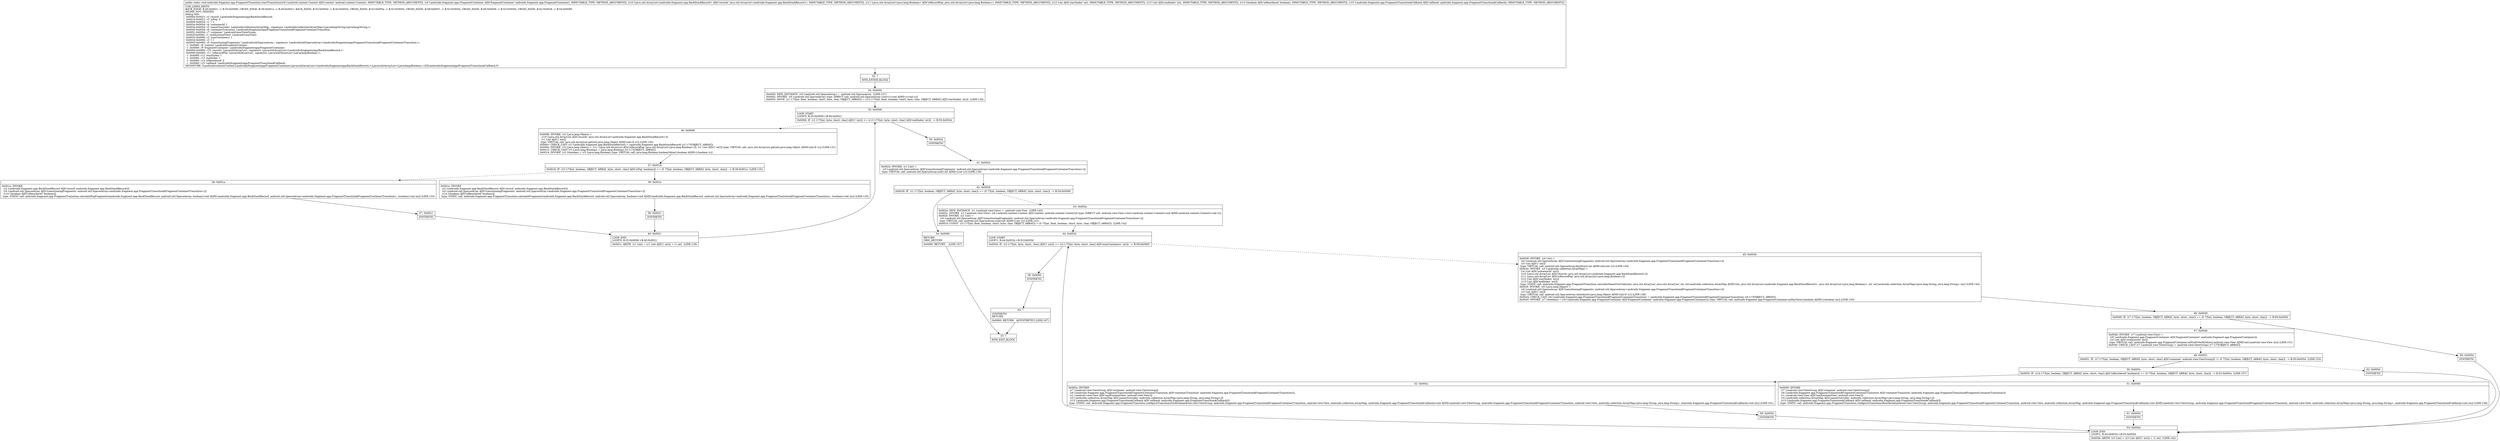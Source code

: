 digraph "CFG forandroidx.fragment.app.FragmentTransition.startTransitions(Landroid\/content\/Context;Landroidx\/fragment\/app\/FragmentContainer;Ljava\/util\/ArrayList;Ljava\/util\/ArrayList;IIZLandroidx\/fragment\/app\/FragmentTransition$Callback;)V" {
Node_32 [shape=record,label="{32\:\ ?|MTH_ENTER_BLOCK\l}"];
Node_34 [shape=record,label="{34\:\ 0x0000|0x0000: NEW_INSTANCE  (r0 I:android.util.SparseArray) =  android.util.SparseArray  (LINE:127)\l0x0002: INVOKE  (r0 I:android.util.SparseArray) type: DIRECT call: android.util.SparseArray.\<init\>():void A[MD:():void (c)]\l0x0005: MOVE  (r1 I:??[int, float, boolean, short, byte, char, OBJECT, ARRAY]) = (r12 I:??[int, float, boolean, short, byte, char, OBJECT, ARRAY] A[D('startIndex' int)])  (LINE:129)\l}"];
Node_35 [shape=record,label="{35\:\ 0x0006|LOOP_START\lLOOP:0: B:35:0x0006\-\>B:40:0x0021\l|0x0006: IF  (r1 I:??[int, byte, short, char] A[D('i' int)]) \>= (r13 I:??[int, byte, short, char] A[D('endIndex' int)])  \-\> B:55:0x0024 \l}"];
Node_36 [shape=record,label="{36\:\ 0x0008|0x0008: INVOKE  (r2 I:java.lang.Object) = \l  (r10 I:java.util.ArrayList A[D('records' java.util.ArrayList\<androidx.fragment.app.BackStackRecord\>)])\l  (r1 I:int A[D('i' int)])\l type: VIRTUAL call: java.util.ArrayList.get(int):java.lang.Object A[MD:(int):E (c)] (LINE:130)\l0x000c: CHECK_CAST (r2 I:androidx.fragment.app.BackStackRecord) = (androidx.fragment.app.BackStackRecord) (r2 I:??[OBJECT, ARRAY]) \l0x000e: INVOKE  (r3 I:java.lang.Object) = (r11 I:java.util.ArrayList A[D('isRecordPop' java.util.ArrayList\<java.lang.Boolean\>)]), (r1 I:int A[D('i' int)]) type: VIRTUAL call: java.util.ArrayList.get(int):java.lang.Object A[MD:(int):E (c)] (LINE:131)\l0x0012: CHECK_CAST (r3 I:java.lang.Boolean) = (java.lang.Boolean) (r3 I:??[OBJECT, ARRAY]) \l0x0014: INVOKE  (r3 I:boolean) = (r3 I:java.lang.Boolean) type: VIRTUAL call: java.lang.Boolean.booleanValue():boolean A[MD:():boolean (c)]\l}"];
Node_37 [shape=record,label="{37\:\ 0x0018|0x0018: IF  (r3 I:??[int, boolean, OBJECT, ARRAY, byte, short, char] A[D('isPop' boolean)]) == (0 ??[int, boolean, OBJECT, ARRAY, byte, short, char])  \-\> B:39:0x001e  (LINE:132)\l}"];
Node_38 [shape=record,label="{38\:\ 0x001a|0x001a: INVOKE  \l  (r2 I:androidx.fragment.app.BackStackRecord A[D('record' androidx.fragment.app.BackStackRecord)])\l  (r0 I:android.util.SparseArray A[D('transitioningFragments' android.util.SparseArray\<androidx.fragment.app.FragmentTransition$FragmentContainerTransition\>)])\l  (r14 I:boolean A[D('isReordered' boolean)])\l type: STATIC call: androidx.fragment.app.FragmentTransition.calculatePopFragments(androidx.fragment.app.BackStackRecord, android.util.SparseArray, boolean):void A[MD:(androidx.fragment.app.BackStackRecord, android.util.SparseArray\<androidx.fragment.app.FragmentTransition$FragmentContainerTransition\>, boolean):void (m)] (LINE:133)\l}"];
Node_57 [shape=record,label="{57\:\ 0x0021|SYNTHETIC\l}"];
Node_40 [shape=record,label="{40\:\ 0x0021|LOOP_END\lLOOP:0: B:35:0x0006\-\>B:40:0x0021\l|0x0021: ARITH  (r1 I:int) = (r1 I:int A[D('i' int)]) + (1 int)  (LINE:129)\l}"];
Node_39 [shape=record,label="{39\:\ 0x001e|0x001e: INVOKE  \l  (r2 I:androidx.fragment.app.BackStackRecord A[D('record' androidx.fragment.app.BackStackRecord)])\l  (r0 I:android.util.SparseArray A[D('transitioningFragments' android.util.SparseArray\<androidx.fragment.app.FragmentTransition$FragmentContainerTransition\>)])\l  (r14 I:boolean A[D('isReordered' boolean)])\l type: STATIC call: androidx.fragment.app.FragmentTransition.calculateFragments(androidx.fragment.app.BackStackRecord, android.util.SparseArray, boolean):void A[MD:(androidx.fragment.app.BackStackRecord, android.util.SparseArray\<androidx.fragment.app.FragmentTransition$FragmentContainerTransition\>, boolean):void (m)] (LINE:135)\l}"];
Node_56 [shape=record,label="{56\:\ 0x0021|SYNTHETIC\l}"];
Node_55 [shape=record,label="{55\:\ 0x0024|SYNTHETIC\l}"];
Node_41 [shape=record,label="{41\:\ 0x0024|0x0024: INVOKE  (r1 I:int) = \l  (r0 I:android.util.SparseArray A[D('transitioningFragments' android.util.SparseArray\<androidx.fragment.app.FragmentTransition$FragmentContainerTransition\>)])\l type: VIRTUAL call: android.util.SparseArray.size():int A[MD:():int (c)] (LINE:139)\l}"];
Node_42 [shape=record,label="{42\:\ 0x0028|0x0028: IF  (r1 I:??[int, boolean, OBJECT, ARRAY, byte, short, char]) == (0 ??[int, boolean, OBJECT, ARRAY, byte, short, char])  \-\> B:54:0x0060 \l}"];
Node_43 [shape=record,label="{43\:\ 0x002a|0x002a: NEW_INSTANCE  (r1 I:android.view.View) =  android.view.View  (LINE:140)\l0x002c: INVOKE  (r1 I:android.view.View), (r8 I:android.content.Context A[D('context' android.content.Context)]) type: DIRECT call: android.view.View.\<init\>(android.content.Context):void A[MD:(android.content.Context):void (c)]\l0x002f: INVOKE  (r2 I:int) = \l  (r0 I:android.util.SparseArray A[D('transitioningFragments' android.util.SparseArray\<androidx.fragment.app.FragmentTransition$FragmentContainerTransition\>)])\l type: VIRTUAL call: android.util.SparseArray.size():int A[MD:():int (c)] (LINE:141)\l0x0033: CONST  (r3 I:??[int, float, boolean, short, byte, char, OBJECT, ARRAY]) = (0 ??[int, float, boolean, short, byte, char, OBJECT, ARRAY])  (LINE:142)\l}"];
Node_44 [shape=record,label="{44\:\ 0x0034|LOOP_START\lLOOP:1: B:44:0x0034\-\>B:53:0x005d\l|0x0034: IF  (r3 I:??[int, byte, short, char] A[D('i' int)]) \>= (r2 I:??[int, byte, short, char] A[D('numContainers' int)])  \-\> B:58:0x0060 \l}"];
Node_45 [shape=record,label="{45\:\ 0x0036|0x0036: INVOKE  (r4 I:int) = \l  (r0 I:android.util.SparseArray A[D('transitioningFragments' android.util.SparseArray\<androidx.fragment.app.FragmentTransition$FragmentContainerTransition\>)])\l  (r3 I:int A[D('i' int)])\l type: VIRTUAL call: android.util.SparseArray.keyAt(int):int A[MD:(int):int (c)] (LINE:143)\l0x003a: INVOKE  (r5 I:androidx.collection.ArrayMap) = \l  (r4 I:int A[D('containerId' int)])\l  (r10 I:java.util.ArrayList A[D('records' java.util.ArrayList\<androidx.fragment.app.BackStackRecord\>)])\l  (r11 I:java.util.ArrayList A[D('isRecordPop' java.util.ArrayList\<java.lang.Boolean\>)])\l  (r12 I:int A[D('startIndex' int)])\l  (r13 I:int A[D('endIndex' int)])\l type: STATIC call: androidx.fragment.app.FragmentTransition.calculateNameOverrides(int, java.util.ArrayList, java.util.ArrayList, int, int):androidx.collection.ArrayMap A[MD:(int, java.util.ArrayList\<androidx.fragment.app.BackStackRecord\>, java.util.ArrayList\<java.lang.Boolean\>, int, int):androidx.collection.ArrayMap\<java.lang.String, java.lang.String\> (m)] (LINE:144)\l0x003f: INVOKE  (r6 I:java.lang.Object) = \l  (r0 I:android.util.SparseArray A[D('transitioningFragments' android.util.SparseArray\<androidx.fragment.app.FragmentTransition$FragmentContainerTransition\>)])\l  (r3 I:int A[D('i' int)])\l type: VIRTUAL call: android.util.SparseArray.valueAt(int):java.lang.Object A[MD:(int):E (c)] (LINE:148)\l0x0043: CHECK_CAST (r6 I:androidx.fragment.app.FragmentTransition$FragmentContainerTransition) = (androidx.fragment.app.FragmentTransition$FragmentContainerTransition) (r6 I:??[OBJECT, ARRAY]) \l0x0045: INVOKE  (r7 I:boolean) = (r9 I:androidx.fragment.app.FragmentContainer A[D('fragmentContainer' androidx.fragment.app.FragmentContainer)]) type: VIRTUAL call: androidx.fragment.app.FragmentContainer.onHasView():boolean A[MD:():boolean (m)] (LINE:150)\l}"];
Node_46 [shape=record,label="{46\:\ 0x0049|0x0049: IF  (r7 I:??[int, boolean, OBJECT, ARRAY, byte, short, char]) == (0 ??[int, boolean, OBJECT, ARRAY, byte, short, char])  \-\> B:60:0x005d \l}"];
Node_47 [shape=record,label="{47\:\ 0x004b|0x004b: INVOKE  (r7 I:android.view.View) = \l  (r9 I:androidx.fragment.app.FragmentContainer A[D('fragmentContainer' androidx.fragment.app.FragmentContainer)])\l  (r4 I:int A[D('containerId' int)])\l type: VIRTUAL call: androidx.fragment.app.FragmentContainer.onFindViewById(int):android.view.View A[MD:(int):android.view.View (m)] (LINE:151)\l0x004f: CHECK_CAST (r7 I:android.view.ViewGroup) = (android.view.ViewGroup) (r7 I:??[OBJECT, ARRAY]) \l}"];
Node_48 [shape=record,label="{48\:\ 0x0051|0x0051: IF  (r7 I:??[int, boolean, OBJECT, ARRAY, byte, short, char] A[D('container' android.view.ViewGroup)]) != (0 ??[int, boolean, OBJECT, ARRAY, byte, short, char])  \-\> B:50:0x0054  (LINE:153)\l}"];
Node_50 [shape=record,label="{50\:\ 0x0054|0x0054: IF  (r14 I:??[int, boolean, OBJECT, ARRAY, byte, short, char] A[D('isReordered' boolean)]) == (0 ??[int, boolean, OBJECT, ARRAY, byte, short, char])  \-\> B:52:0x005a  (LINE:157)\l}"];
Node_51 [shape=record,label="{51\:\ 0x0056|0x0056: INVOKE  \l  (r7 I:android.view.ViewGroup A[D('container' android.view.ViewGroup)])\l  (r6 I:androidx.fragment.app.FragmentTransition$FragmentContainerTransition A[D('containerTransition' androidx.fragment.app.FragmentTransition$FragmentContainerTransition)])\l  (r1 I:android.view.View A[D('nonExistentView' android.view.View)])\l  (r5 I:androidx.collection.ArrayMap A[D('nameOverrides' androidx.collection.ArrayMap\<java.lang.String, java.lang.String\>)])\l  (r15 I:androidx.fragment.app.FragmentTransition$Callback A[D('callback' androidx.fragment.app.FragmentTransition$Callback)])\l type: STATIC call: androidx.fragment.app.FragmentTransition.configureTransitionsReordered(android.view.ViewGroup, androidx.fragment.app.FragmentTransition$FragmentContainerTransition, android.view.View, androidx.collection.ArrayMap, androidx.fragment.app.FragmentTransition$Callback):void A[MD:(android.view.ViewGroup, androidx.fragment.app.FragmentTransition$FragmentContainerTransition, android.view.View, androidx.collection.ArrayMap\<java.lang.String, java.lang.String\>, androidx.fragment.app.FragmentTransition$Callback):void (m)] (LINE:158)\l}"];
Node_61 [shape=record,label="{61\:\ 0x005d|SYNTHETIC\l}"];
Node_53 [shape=record,label="{53\:\ 0x005d|LOOP_END\lLOOP:1: B:44:0x0034\-\>B:53:0x005d\l|0x005d: ARITH  (r3 I:int) = (r3 I:int A[D('i' int)]) + (1 int)  (LINE:142)\l}"];
Node_52 [shape=record,label="{52\:\ 0x005a|0x005a: INVOKE  \l  (r7 I:android.view.ViewGroup A[D('container' android.view.ViewGroup)])\l  (r6 I:androidx.fragment.app.FragmentTransition$FragmentContainerTransition A[D('containerTransition' androidx.fragment.app.FragmentTransition$FragmentContainerTransition)])\l  (r1 I:android.view.View A[D('nonExistentView' android.view.View)])\l  (r5 I:androidx.collection.ArrayMap A[D('nameOverrides' androidx.collection.ArrayMap\<java.lang.String, java.lang.String\>)])\l  (r15 I:androidx.fragment.app.FragmentTransition$Callback A[D('callback' androidx.fragment.app.FragmentTransition$Callback)])\l type: STATIC call: androidx.fragment.app.FragmentTransition.configureTransitionsOrdered(android.view.ViewGroup, androidx.fragment.app.FragmentTransition$FragmentContainerTransition, android.view.View, androidx.collection.ArrayMap, androidx.fragment.app.FragmentTransition$Callback):void A[MD:(android.view.ViewGroup, androidx.fragment.app.FragmentTransition$FragmentContainerTransition, android.view.View, androidx.collection.ArrayMap\<java.lang.String, java.lang.String\>, androidx.fragment.app.FragmentTransition$Callback):void (m)] (LINE:161)\l}"];
Node_59 [shape=record,label="{59\:\ 0x005d|SYNTHETIC\l}"];
Node_62 [shape=record,label="{62\:\ 0x005d|SYNTHETIC\l}"];
Node_60 [shape=record,label="{60\:\ 0x005d|SYNTHETIC\l}"];
Node_58 [shape=record,label="{58\:\ 0x0060|SYNTHETIC\l}"];
Node_63 [shape=record,label="{63\:\ ?|SYNTHETIC\lRETURN\l|0x0060: RETURN   A[SYNTHETIC] (LINE:167)\l}"];
Node_33 [shape=record,label="{33\:\ ?|MTH_EXIT_BLOCK\l}"];
Node_54 [shape=record,label="{54\:\ 0x0060|RETURN\lORIG_RETURN\l|0x0060: RETURN    (LINE:167)\l}"];
MethodNode[shape=record,label="{public static void androidx.fragment.app.FragmentTransition.startTransitions((r8 I:android.content.Context A[D('context' android.content.Context), IMMUTABLE_TYPE, METHOD_ARGUMENT]), (r9 I:androidx.fragment.app.FragmentContainer A[D('fragmentContainer' androidx.fragment.app.FragmentContainer), IMMUTABLE_TYPE, METHOD_ARGUMENT]), (r10 I:java.util.ArrayList\<androidx.fragment.app.BackStackRecord\> A[D('records' java.util.ArrayList\<androidx.fragment.app.BackStackRecord\>), IMMUTABLE_TYPE, METHOD_ARGUMENT]), (r11 I:java.util.ArrayList\<java.lang.Boolean\> A[D('isRecordPop' java.util.ArrayList\<java.lang.Boolean\>), IMMUTABLE_TYPE, METHOD_ARGUMENT]), (r12 I:int A[D('startIndex' int), IMMUTABLE_TYPE, METHOD_ARGUMENT]), (r13 I:int A[D('endIndex' int), IMMUTABLE_TYPE, METHOD_ARGUMENT]), (r14 I:boolean A[D('isReordered' boolean), IMMUTABLE_TYPE, METHOD_ARGUMENT]), (r15 I:androidx.fragment.app.FragmentTransition$Callback A[D('callback' androidx.fragment.app.FragmentTransition$Callback), IMMUTABLE_TYPE, METHOD_ARGUMENT]))  | USE_LINES_HINTS\lBACK_EDGE: B:40:0x0021 \-\> B:35:0x0006, CROSS_EDGE: B:39:0x001e \-\> B:40:0x0021, BACK_EDGE: B:53:0x005d \-\> B:44:0x0034, CROSS_EDGE: B:52:0x005a \-\> B:53:0x005d, CROSS_EDGE: B:48:0x0051 \-\> B:53:0x005d, CROSS_EDGE: B:46:0x0049 \-\> B:53:0x005d, CROSS_EDGE: B:42:0x0028 \-\> B:54:0x0060\lINLINE_NOT_NEEDED\lDebug Info:\l  0x000e\-0x0021: r2 'record' Landroidx\/fragment\/app\/BackStackRecord;\l  0x0018\-0x0021: r3 'isPop' Z\l  0x0006\-0x0024: r1 'i' I\l  0x003a\-0x005d: r4 'containerId' I\l  0x003e\-0x005d: r5 'nameOverrides' Landroidx\/collection\/ArrayMap;, signature: Landroidx\/collection\/ArrayMap\<Ljava\/lang\/String;Ljava\/lang\/String;\>;\l  0x0045\-0x005d: r6 'containerTransition' Landroidx\/fragment\/app\/FragmentTransition$FragmentContainerTransition;\l  0x0051\-0x005d: r7 'container' Landroid\/view\/ViewGroup;\l  0x002f\-0x0060: r1 'nonExistentView' Landroid\/view\/View;\l  0x0033\-0x0060: r2 'numContainers' I\l  0x0034\-0x0060: r3 'i' I\l  0x0005\-0x0060: r0 'transitioningFragments' Landroid\/util\/SparseArray;, signature: Landroid\/util\/SparseArray\<Landroidx\/fragment\/app\/FragmentTransition$FragmentContainerTransition;\>;\l  \-1 \-0x0060: r8 'context' Landroid\/content\/Context;\l  \-1 \-0x0060: r9 'fragmentContainer' Landroidx\/fragment\/app\/FragmentContainer;\l  0x0000\-0x0060: r10 'records' Ljava\/util\/ArrayList;, signature: Ljava\/util\/ArrayList\<Landroidx\/fragment\/app\/BackStackRecord;\>;\l  0x0000\-0x0060: r11 'isRecordPop' Ljava\/util\/ArrayList;, signature: Ljava\/util\/ArrayList\<Ljava\/lang\/Boolean;\>;\l  \-1 \-0x0060: r12 'startIndex' I\l  \-1 \-0x0060: r13 'endIndex' I\l  \-1 \-0x0060: r14 'isReordered' Z\l  \-1 \-0x0060: r15 'callback' Landroidx\/fragment\/app\/FragmentTransition$Callback;\lSIGNATURE: (Landroid\/content\/Context;Landroidx\/fragment\/app\/FragmentContainer;Ljava\/util\/ArrayList\<Landroidx\/fragment\/app\/BackStackRecord;\>;Ljava\/util\/ArrayList\<Ljava\/lang\/Boolean;\>;IIZLandroidx\/fragment\/app\/FragmentTransition$Callback;)V\l}"];
MethodNode -> Node_32;Node_32 -> Node_34;
Node_34 -> Node_35;
Node_35 -> Node_36[style=dashed];
Node_35 -> Node_55;
Node_36 -> Node_37;
Node_37 -> Node_38[style=dashed];
Node_37 -> Node_39;
Node_38 -> Node_57;
Node_57 -> Node_40;
Node_40 -> Node_35;
Node_39 -> Node_56;
Node_56 -> Node_40;
Node_55 -> Node_41;
Node_41 -> Node_42;
Node_42 -> Node_43[style=dashed];
Node_42 -> Node_54;
Node_43 -> Node_44;
Node_44 -> Node_45[style=dashed];
Node_44 -> Node_58;
Node_45 -> Node_46;
Node_46 -> Node_47[style=dashed];
Node_46 -> Node_60;
Node_47 -> Node_48;
Node_48 -> Node_50;
Node_48 -> Node_62[style=dashed];
Node_50 -> Node_51[style=dashed];
Node_50 -> Node_52;
Node_51 -> Node_61;
Node_61 -> Node_53;
Node_53 -> Node_44;
Node_52 -> Node_59;
Node_59 -> Node_53;
Node_62 -> Node_53;
Node_60 -> Node_53;
Node_58 -> Node_63;
Node_63 -> Node_33;
Node_54 -> Node_33;
}

